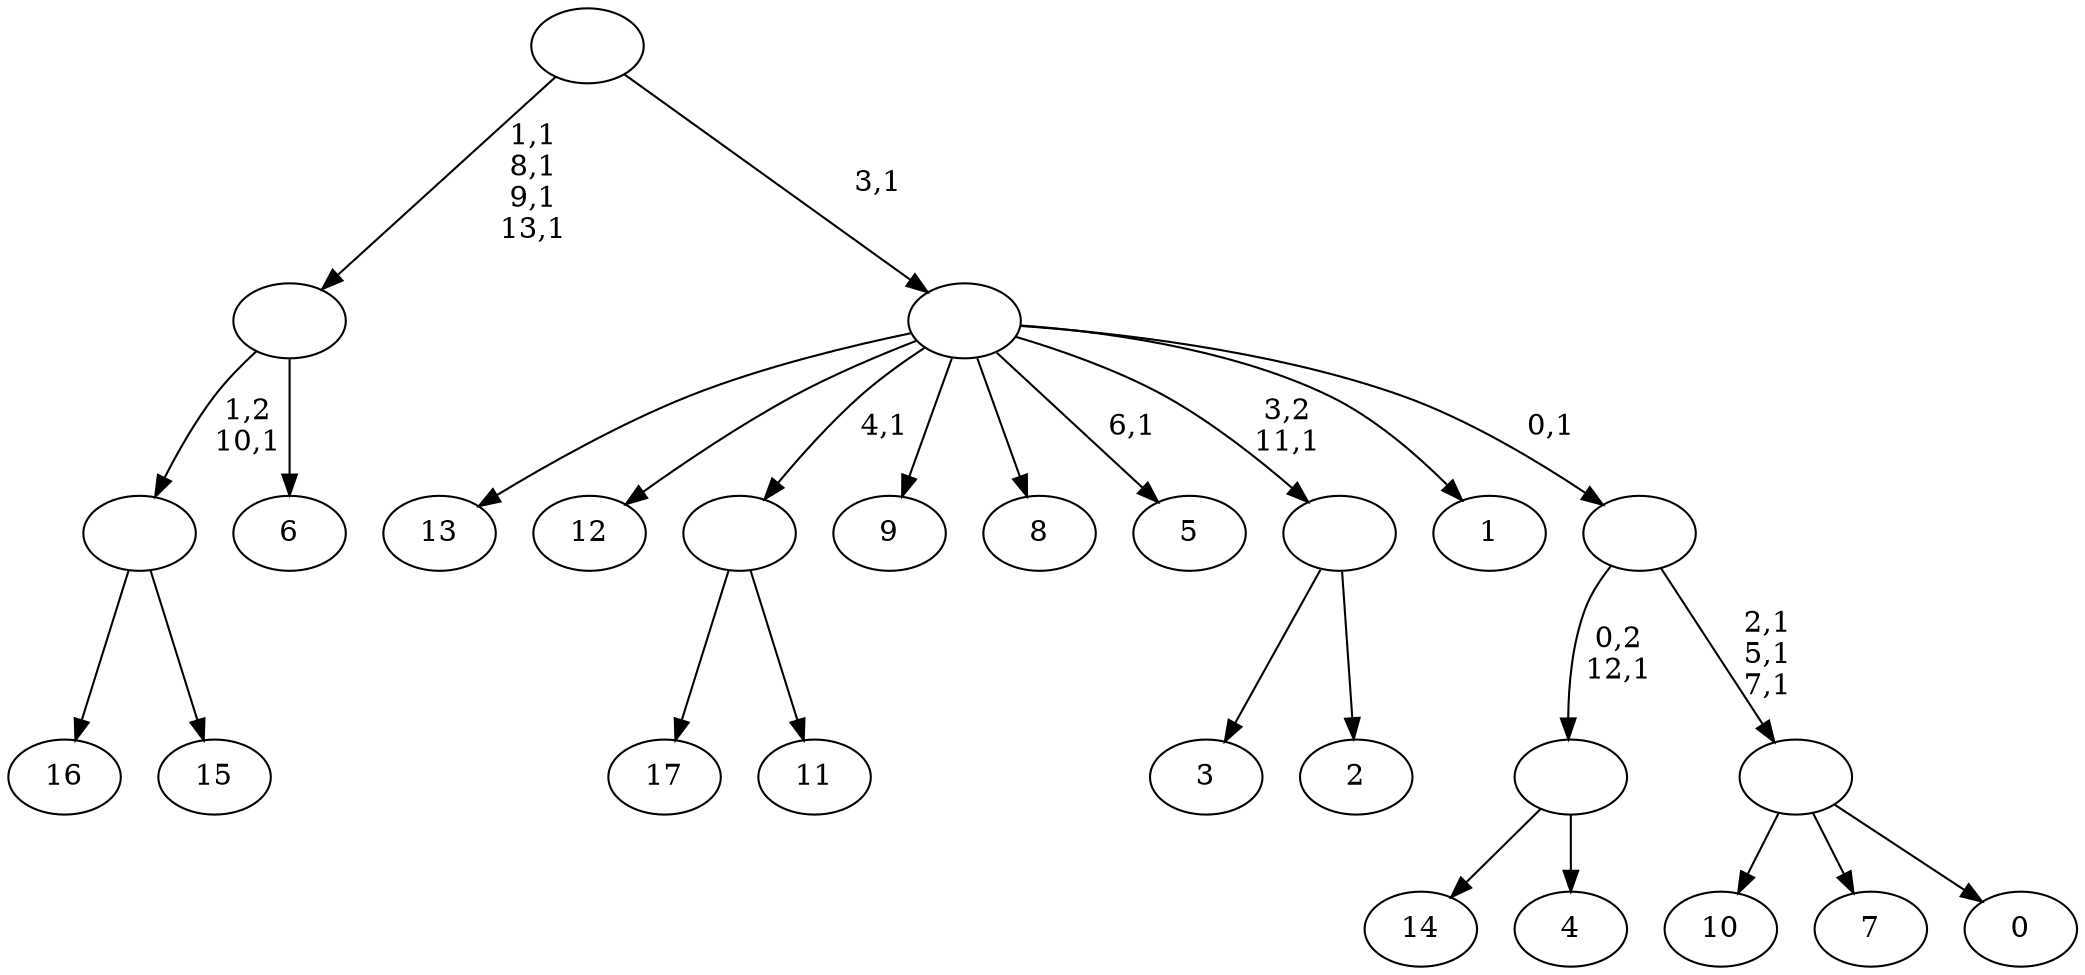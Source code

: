 digraph T {
	32 [label="17"]
	31 [label="16"]
	30 [label="15"]
	29 [label=""]
	28 [label="14"]
	27 [label="13"]
	26 [label="12"]
	25 [label="11"]
	24 [label=""]
	23 [label="10"]
	22 [label="9"]
	21 [label="8"]
	20 [label="7"]
	19 [label="6"]
	18 [label=""]
	14 [label="5"]
	12 [label="4"]
	11 [label=""]
	10 [label="3"]
	9 [label="2"]
	8 [label=""]
	7 [label="1"]
	6 [label="0"]
	5 [label=""]
	2 [label=""]
	1 [label=""]
	0 [label=""]
	29 -> 31 [label=""]
	29 -> 30 [label=""]
	24 -> 32 [label=""]
	24 -> 25 [label=""]
	18 -> 29 [label="1,2\n10,1"]
	18 -> 19 [label=""]
	11 -> 28 [label=""]
	11 -> 12 [label=""]
	8 -> 10 [label=""]
	8 -> 9 [label=""]
	5 -> 23 [label=""]
	5 -> 20 [label=""]
	5 -> 6 [label=""]
	2 -> 5 [label="2,1\n5,1\n7,1"]
	2 -> 11 [label="0,2\n12,1"]
	1 -> 14 [label="6,1"]
	1 -> 27 [label=""]
	1 -> 26 [label=""]
	1 -> 24 [label="4,1"]
	1 -> 22 [label=""]
	1 -> 21 [label=""]
	1 -> 8 [label="3,2\n11,1"]
	1 -> 7 [label=""]
	1 -> 2 [label="0,1"]
	0 -> 18 [label="1,1\n8,1\n9,1\n13,1"]
	0 -> 1 [label="3,1"]
}
